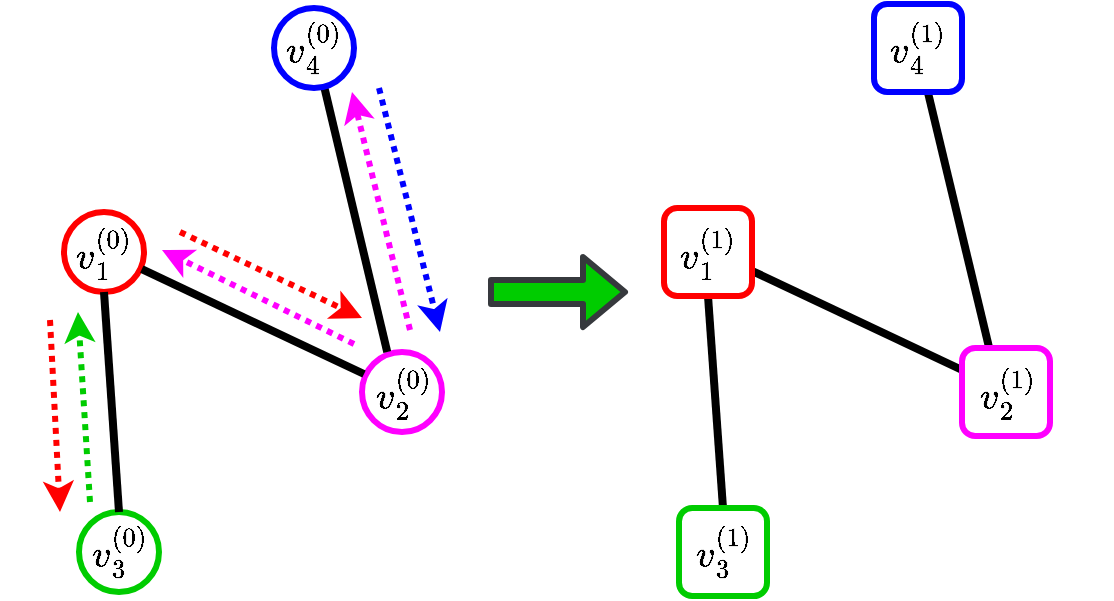 <mxfile version="14.7.6" type="github">
  <diagram id="-FtAHJ9P-sdp3zE0JT75" name="Page-1">
    <mxGraphModel dx="541" dy="318" grid="1" gridSize="10" guides="1" tooltips="1" connect="1" arrows="1" fold="1" page="1" pageScale="1" pageWidth="827" pageHeight="1169" math="1" shadow="0">
      <root>
        <mxCell id="0" />
        <mxCell id="1" parent="0" />
        <mxCell id="bW7ixlYIFdWu32P9vIe1-7" value="$$v_2^{(1)}$$" style="text;html=1;fillColor=none;align=center;verticalAlign=middle;whiteSpace=wrap;rounded=0;fontStyle=1;fontSize=16;strokeWidth=4;" parent="1" vertex="1">
          <mxGeometry x="659.5" y="230" width="25" height="20" as="geometry" />
        </mxCell>
        <mxCell id="bW7ixlYIFdWu32P9vIe1-13" value="$$v_3^{(1)}$$" style="text;html=1;fillColor=none;align=center;verticalAlign=middle;whiteSpace=wrap;rounded=0;fontStyle=1;fontSize=16;strokeWidth=4;" parent="1" vertex="1">
          <mxGeometry x="518" y="310" width="25" height="20" as="geometry" />
        </mxCell>
        <mxCell id="bW7ixlYIFdWu32P9vIe1-11" value="$$v_1^{(1)}$$" style="text;html=1;fillColor=none;align=center;verticalAlign=middle;whiteSpace=wrap;rounded=0;fontStyle=1;fontSize=16;strokeWidth=4;" parent="1" vertex="1">
          <mxGeometry x="509.5" y="160" width="25" height="20" as="geometry" />
        </mxCell>
        <mxCell id="G8CmpLTG7PezTTNGbJjP-2" value="" style="ellipse;whiteSpace=wrap;html=1;aspect=fixed;fillColor=none;strokeWidth=3;strokeColor=#FF00FF;" parent="1" vertex="1">
          <mxGeometry x="349" y="220" width="40" height="40" as="geometry" />
        </mxCell>
        <mxCell id="G8CmpLTG7PezTTNGbJjP-1" value="$$v_2^{(0)}$$" style="text;html=1;fillColor=none;align=center;verticalAlign=middle;whiteSpace=wrap;rounded=0;fontStyle=1;fontSize=16;strokeWidth=4;" parent="1" vertex="1">
          <mxGeometry x="357.5" y="230" width="25" height="20" as="geometry" />
        </mxCell>
        <mxCell id="G8CmpLTG7PezTTNGbJjP-11" value="" style="ellipse;whiteSpace=wrap;html=1;aspect=fixed;fillColor=none;strokeWidth=3;strokeColor=#00CC00;" parent="1" vertex="1">
          <mxGeometry x="207.5" y="300" width="40" height="40" as="geometry" />
        </mxCell>
        <mxCell id="svUJg7d3blPPpCR50bcF-1" value="" style="ellipse;whiteSpace=wrap;html=1;aspect=fixed;fillColor=none;strokeWidth=3;strokeColor=#FF0000;" parent="1" vertex="1">
          <mxGeometry x="200" y="150" width="40" height="40" as="geometry" />
        </mxCell>
        <mxCell id="svUJg7d3blPPpCR50bcF-3" value="" style="endArrow=none;html=1;strokeWidth=4;entryX=0.022;entryY=0.263;entryDx=0;entryDy=0;entryPerimeter=0;exitX=0.973;exitY=0.715;exitDx=0;exitDy=0;exitPerimeter=0;" parent="1" source="svUJg7d3blPPpCR50bcF-1" target="G8CmpLTG7PezTTNGbJjP-2" edge="1">
          <mxGeometry width="50" height="50" relative="1" as="geometry">
            <mxPoint x="240" y="180" as="sourcePoint" />
            <mxPoint x="350" y="230" as="targetPoint" />
            <Array as="points">
              <mxPoint x="350" y="231" />
            </Array>
          </mxGeometry>
        </mxCell>
        <mxCell id="svUJg7d3blPPpCR50bcF-4" value="$$v_1^{(0)}$$" style="text;html=1;fillColor=none;align=center;verticalAlign=middle;whiteSpace=wrap;rounded=0;fontStyle=1;fontSize=16;strokeWidth=4;" parent="1" vertex="1">
          <mxGeometry x="207.5" y="160" width="25" height="20" as="geometry" />
        </mxCell>
        <mxCell id="G8CmpLTG7PezTTNGbJjP-7" value="" style="endArrow=none;html=1;fontSize=16;strokeWidth=4;entryX=0.5;entryY=1;entryDx=0;entryDy=0;exitX=0.5;exitY=0;exitDx=0;exitDy=0;" parent="1" source="G8CmpLTG7PezTTNGbJjP-11" target="svUJg7d3blPPpCR50bcF-1" edge="1">
          <mxGeometry width="50" height="50" relative="1" as="geometry">
            <mxPoint x="227.3" y="270" as="sourcePoint" />
            <mxPoint x="227.3" y="200" as="targetPoint" />
          </mxGeometry>
        </mxCell>
        <mxCell id="G8CmpLTG7PezTTNGbJjP-10" value="$$v_3^{(0)}$$" style="text;html=1;fillColor=none;align=center;verticalAlign=middle;whiteSpace=wrap;rounded=0;fontStyle=1;fontSize=16;strokeWidth=4;" parent="1" vertex="1">
          <mxGeometry x="216" y="310" width="25" height="20" as="geometry" />
        </mxCell>
        <mxCell id="bW7ixlYIFdWu32P9vIe1-1" value="" style="endArrow=none;html=1;strokeWidth=4;entryX=0.022;entryY=0.263;entryDx=0;entryDy=0;entryPerimeter=0;" parent="1" edge="1">
          <mxGeometry width="50" height="50" relative="1" as="geometry">
            <mxPoint x="330" y="87" as="sourcePoint" />
            <mxPoint x="361.5" y="219.52" as="targetPoint" />
            <Array as="points">
              <mxPoint x="361.62" y="220" />
            </Array>
          </mxGeometry>
        </mxCell>
        <mxCell id="bW7ixlYIFdWu32P9vIe1-2" value="" style="ellipse;whiteSpace=wrap;html=1;aspect=fixed;fillColor=none;strokeWidth=3;strokeColor=#0000FF;" parent="1" vertex="1">
          <mxGeometry x="305" y="48" width="40" height="40" as="geometry" />
        </mxCell>
        <mxCell id="bW7ixlYIFdWu32P9vIe1-3" value="$$v_4^{(0)}$$" style="text;html=1;fillColor=none;align=center;verticalAlign=middle;whiteSpace=wrap;rounded=0;fontStyle=1;fontSize=16;strokeWidth=4;" parent="1" vertex="1">
          <mxGeometry x="312.5" y="58" width="25" height="20" as="geometry" />
        </mxCell>
        <mxCell id="bW7ixlYIFdWu32P9vIe1-4" value="" style="endArrow=classic;html=1;strokeWidth=3;dashed=1;dashPattern=1 1;strokeColor=#00CC00;" parent="1" edge="1">
          <mxGeometry width="50" height="50" relative="1" as="geometry">
            <mxPoint x="213" y="295" as="sourcePoint" />
            <mxPoint x="207" y="200" as="targetPoint" />
          </mxGeometry>
        </mxCell>
        <mxCell id="bW7ixlYIFdWu32P9vIe1-5" value="" style="endArrow=classic;html=1;strokeWidth=3;dashed=1;dashPattern=1 1;strokeColor=#FF00FF;" parent="1" edge="1">
          <mxGeometry width="50" height="50" relative="1" as="geometry">
            <mxPoint x="345" y="216" as="sourcePoint" />
            <mxPoint x="249" y="169" as="targetPoint" />
          </mxGeometry>
        </mxCell>
        <mxCell id="bW7ixlYIFdWu32P9vIe1-10" value="" style="endArrow=none;html=1;strokeWidth=4;entryX=0;entryY=0.25;entryDx=0;entryDy=0;exitX=0.986;exitY=0.708;exitDx=0;exitDy=0;exitPerimeter=0;" parent="1" target="SxtfNLtMTczDBbSl1YSX-2" edge="1" source="bW7ixlYIFdWu32P9vIe1-19">
          <mxGeometry width="50" height="50" relative="1" as="geometry">
            <mxPoint x="540.92" y="178.6" as="sourcePoint" />
            <mxPoint x="651.88" y="230.52" as="targetPoint" />
            <Array as="points" />
          </mxGeometry>
        </mxCell>
        <mxCell id="bW7ixlYIFdWu32P9vIe1-12" value="" style="endArrow=none;html=1;fontSize=16;strokeWidth=4;entryX=0.5;entryY=1;entryDx=0;entryDy=0;exitX=0.5;exitY=0;exitDx=0;exitDy=0;" parent="1" source="SxtfNLtMTczDBbSl1YSX-1" edge="1" target="bW7ixlYIFdWu32P9vIe1-19">
          <mxGeometry width="50" height="50" relative="1" as="geometry">
            <mxPoint x="529.5" y="300" as="sourcePoint" />
            <mxPoint x="522" y="190" as="targetPoint" />
          </mxGeometry>
        </mxCell>
        <mxCell id="bW7ixlYIFdWu32P9vIe1-14" value="" style="endArrow=none;html=1;strokeWidth=4;entryX=0.308;entryY=-0.005;entryDx=0;entryDy=0;entryPerimeter=0;exitX=0.612;exitY=1.001;exitDx=0;exitDy=0;exitPerimeter=0;" parent="1" edge="1" target="SxtfNLtMTczDBbSl1YSX-2" source="SxtfNLtMTczDBbSl1YSX-3">
          <mxGeometry width="50" height="50" relative="1" as="geometry">
            <mxPoint x="632" y="87" as="sourcePoint" />
            <mxPoint x="663.5" y="219.52" as="targetPoint" />
            <Array as="points" />
          </mxGeometry>
        </mxCell>
        <mxCell id="bW7ixlYIFdWu32P9vIe1-16" value="$$v_4^{(1)}$$" style="text;html=1;fillColor=none;align=center;verticalAlign=middle;whiteSpace=wrap;rounded=0;fontStyle=1;fontSize=16;strokeWidth=4;" parent="1" vertex="1">
          <mxGeometry x="614.5" y="58" width="25" height="20" as="geometry" />
        </mxCell>
        <mxCell id="CqcXveE1qtFcbPO8Cd3u-1" value="" style="shape=flexArrow;endArrow=classic;html=1;strokeWidth=3;strokeColor=#36393d;fillColor=#00CC00;" parent="1" edge="1">
          <mxGeometry width="50" height="50" relative="1" as="geometry">
            <mxPoint x="412" y="190" as="sourcePoint" />
            <mxPoint x="482" y="190" as="targetPoint" />
          </mxGeometry>
        </mxCell>
        <mxCell id="bW7ixlYIFdWu32P9vIe1-19" value="" style="whiteSpace=wrap;html=1;aspect=fixed;strokeWidth=3;rounded=1;glass=0;fillColor=none;strokeColor=#FF0000;" parent="1" vertex="1">
          <mxGeometry x="500" y="148" width="44" height="44" as="geometry" />
        </mxCell>
        <mxCell id="SxtfNLtMTczDBbSl1YSX-1" value="" style="whiteSpace=wrap;html=1;aspect=fixed;strokeWidth=3;rounded=1;glass=0;fillColor=none;strokeColor=#00CC00;" vertex="1" parent="1">
          <mxGeometry x="507.5" y="298" width="44" height="44" as="geometry" />
        </mxCell>
        <mxCell id="SxtfNLtMTczDBbSl1YSX-2" value="" style="whiteSpace=wrap;html=1;aspect=fixed;strokeWidth=3;rounded=1;glass=0;fillColor=none;strokeColor=#FF00FF;" vertex="1" parent="1">
          <mxGeometry x="649" y="218" width="44" height="44" as="geometry" />
        </mxCell>
        <mxCell id="SxtfNLtMTczDBbSl1YSX-3" value="" style="whiteSpace=wrap;html=1;aspect=fixed;strokeWidth=3;rounded=1;glass=0;fillColor=none;strokeColor=#0000FF;" vertex="1" parent="1">
          <mxGeometry x="605" y="46" width="44" height="44" as="geometry" />
        </mxCell>
        <mxCell id="SxtfNLtMTczDBbSl1YSX-4" value="" style="endArrow=classic;html=1;strokeWidth=3;dashed=1;dashPattern=1 1;strokeColor=#FF0000;" edge="1" parent="1">
          <mxGeometry width="50" height="50" relative="1" as="geometry">
            <mxPoint x="193" y="204" as="sourcePoint" />
            <mxPoint x="198" y="300" as="targetPoint" />
          </mxGeometry>
        </mxCell>
        <mxCell id="SxtfNLtMTczDBbSl1YSX-5" value="" style="endArrow=classic;html=1;strokeWidth=3;dashed=1;dashPattern=1 1;strokeColor=#FF0000;" edge="1" parent="1">
          <mxGeometry width="50" height="50" relative="1" as="geometry">
            <mxPoint x="258" y="160" as="sourcePoint" />
            <mxPoint x="349" y="203" as="targetPoint" />
          </mxGeometry>
        </mxCell>
        <mxCell id="SxtfNLtMTczDBbSl1YSX-6" value="" style="endArrow=classic;html=1;strokeWidth=3;dashed=1;dashPattern=1 1;strokeColor=#FF00FF;" edge="1" parent="1">
          <mxGeometry width="50" height="50" relative="1" as="geometry">
            <mxPoint x="373" y="209" as="sourcePoint" />
            <mxPoint x="344" y="90" as="targetPoint" />
          </mxGeometry>
        </mxCell>
        <mxCell id="SxtfNLtMTczDBbSl1YSX-7" value="" style="endArrow=classic;html=1;strokeWidth=3;dashed=1;dashPattern=1 1;strokeColor=#0000FF;" edge="1" parent="1">
          <mxGeometry width="50" height="50" relative="1" as="geometry">
            <mxPoint x="357.5" y="88" as="sourcePoint" />
            <mxPoint x="388" y="210" as="targetPoint" />
          </mxGeometry>
        </mxCell>
      </root>
    </mxGraphModel>
  </diagram>
</mxfile>

